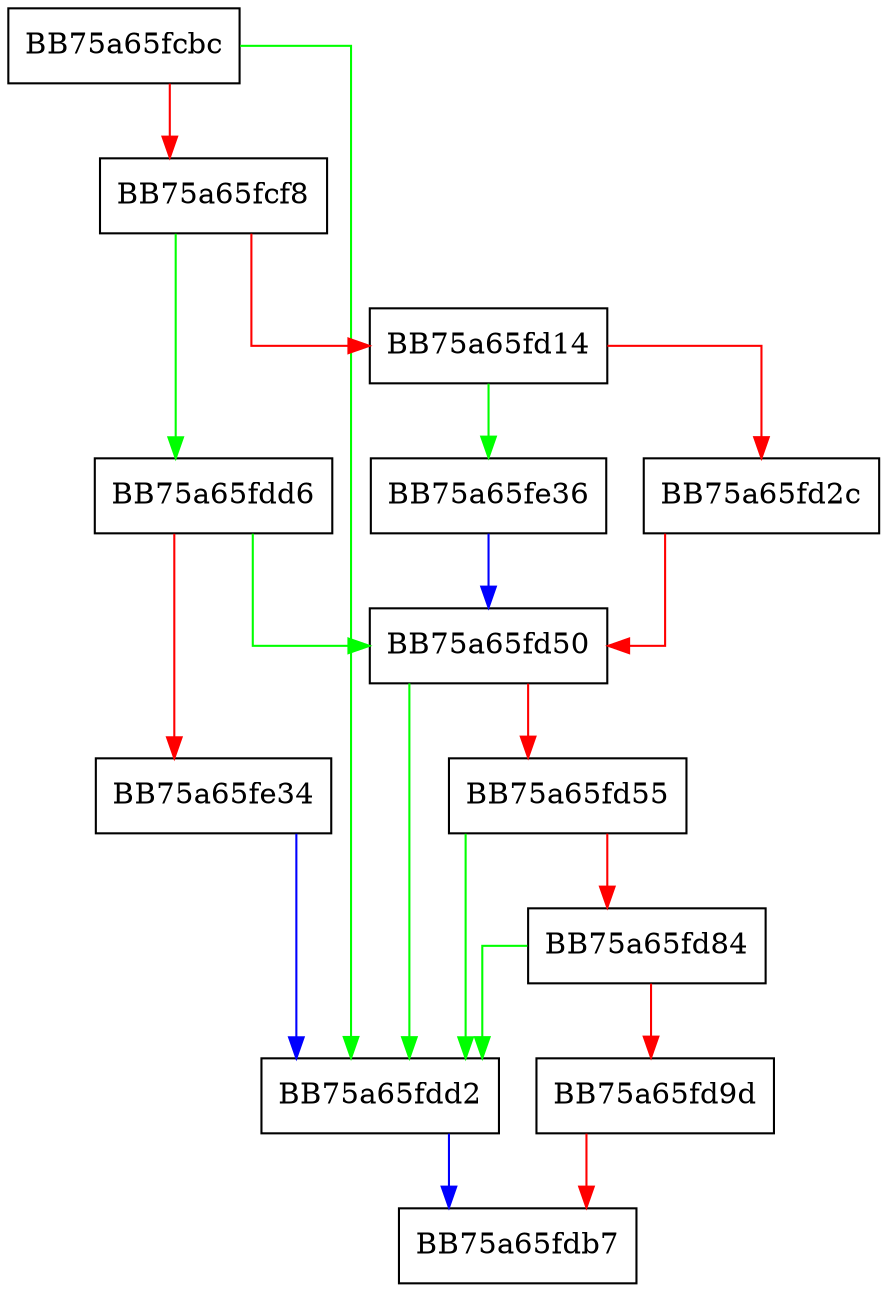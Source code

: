 digraph pushTryStmtTree {
  node [shape="box"];
  graph [splines=ortho];
  BB75a65fcbc -> BB75a65fdd2 [color="green"];
  BB75a65fcbc -> BB75a65fcf8 [color="red"];
  BB75a65fcf8 -> BB75a65fdd6 [color="green"];
  BB75a65fcf8 -> BB75a65fd14 [color="red"];
  BB75a65fd14 -> BB75a65fe36 [color="green"];
  BB75a65fd14 -> BB75a65fd2c [color="red"];
  BB75a65fd2c -> BB75a65fd50 [color="red"];
  BB75a65fd50 -> BB75a65fdd2 [color="green"];
  BB75a65fd50 -> BB75a65fd55 [color="red"];
  BB75a65fd55 -> BB75a65fdd2 [color="green"];
  BB75a65fd55 -> BB75a65fd84 [color="red"];
  BB75a65fd84 -> BB75a65fdd2 [color="green"];
  BB75a65fd84 -> BB75a65fd9d [color="red"];
  BB75a65fd9d -> BB75a65fdb7 [color="red"];
  BB75a65fdd2 -> BB75a65fdb7 [color="blue"];
  BB75a65fdd6 -> BB75a65fd50 [color="green"];
  BB75a65fdd6 -> BB75a65fe34 [color="red"];
  BB75a65fe34 -> BB75a65fdd2 [color="blue"];
  BB75a65fe36 -> BB75a65fd50 [color="blue"];
}